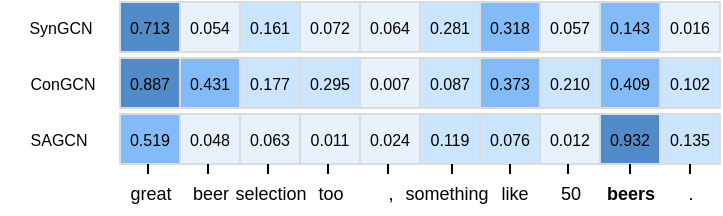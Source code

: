 <mxfile version="22.1.18" type="github">
  <diagram name="第 1 页" id="LBM0UnZCi8KfVHlJfuz2">
    <mxGraphModel dx="569" dy="379" grid="1" gridSize="10" guides="1" tooltips="1" connect="1" arrows="1" fold="1" page="1" pageScale="1" pageWidth="827" pageHeight="1169" math="0" shadow="0">
      <root>
        <mxCell id="0" />
        <mxCell id="1" parent="0" />
        <mxCell id="m9NgzSsKbRpxbCLd3ClR-2" value="&lt;font style=&quot;font-size: 8px;&quot;&gt;0.519&lt;/font&gt;" style="whiteSpace=wrap;html=1;strokeColor=#DBDBDB;fillColor=#82BBF8;fontSize=8;" vertex="1" parent="1">
          <mxGeometry x="140" y="340" width="30" height="25" as="geometry" />
        </mxCell>
        <mxCell id="m9NgzSsKbRpxbCLd3ClR-3" value="&lt;font style=&quot;font-size: 8px;&quot;&gt;0.048&lt;/font&gt;" style="whiteSpace=wrap;html=1;fillColor=#E7F2FD;strokeColor=#DBDBDB;fontSize=8;" vertex="1" parent="1">
          <mxGeometry x="170" y="340" width="30" height="25" as="geometry" />
        </mxCell>
        <mxCell id="m9NgzSsKbRpxbCLd3ClR-21" value="&lt;font style=&quot;font-size: 8px;&quot;&gt;0.063&lt;/font&gt;" style="whiteSpace=wrap;html=1;strokeColor=#DBDBDB;fillColor=#E7F2FD;fontSize=8;" vertex="1" parent="1">
          <mxGeometry x="200" y="340" width="30" height="25" as="geometry" />
        </mxCell>
        <mxCell id="m9NgzSsKbRpxbCLd3ClR-22" value="&lt;font style=&quot;font-size: 8px;&quot;&gt;0.011&lt;/font&gt;" style="whiteSpace=wrap;html=1;fillColor=#E7F2FD;strokeColor=#DBDBDB;fontSize=8;" vertex="1" parent="1">
          <mxGeometry x="230" y="340" width="30" height="25" as="geometry" />
        </mxCell>
        <mxCell id="m9NgzSsKbRpxbCLd3ClR-23" value="&lt;font style=&quot;font-size: 8px;&quot;&gt;0.024&lt;/font&gt;" style="whiteSpace=wrap;html=1;strokeColor=#DBDBDB;fillColor=#E7F2FD;fontSize=8;" vertex="1" parent="1">
          <mxGeometry x="260" y="340" width="30" height="25" as="geometry" />
        </mxCell>
        <mxCell id="m9NgzSsKbRpxbCLd3ClR-24" value="&lt;font style=&quot;font-size: 8px;&quot;&gt;0.119&lt;/font&gt;" style="whiteSpace=wrap;html=1;fillColor=#CCE5FF;strokeColor=#DBDBDB;fontSize=8;" vertex="1" parent="1">
          <mxGeometry x="290" y="340" width="30" height="25" as="geometry" />
        </mxCell>
        <mxCell id="m9NgzSsKbRpxbCLd3ClR-25" value="&lt;font style=&quot;font-size: 8px;&quot;&gt;0.076&lt;/font&gt;" style="whiteSpace=wrap;html=1;strokeColor=#DBDBDB;fillColor=#CCE5FF;fontSize=8;" vertex="1" parent="1">
          <mxGeometry x="320" y="340" width="30" height="25" as="geometry" />
        </mxCell>
        <mxCell id="m9NgzSsKbRpxbCLd3ClR-26" value="&lt;font style=&quot;font-size: 8px;&quot;&gt;0.012&lt;/font&gt;" style="whiteSpace=wrap;html=1;fillColor=#E7F2FD;strokeColor=#DBDBDB;fontSize=8;" vertex="1" parent="1">
          <mxGeometry x="350" y="340" width="30" height="25" as="geometry" />
        </mxCell>
        <mxCell id="m9NgzSsKbRpxbCLd3ClR-27" value="&lt;font style=&quot;font-size: 8px;&quot;&gt;0.932&lt;/font&gt;" style="whiteSpace=wrap;html=1;strokeColor=#DBDBDB;fillColor=#518CC9;fontSize=8;" vertex="1" parent="1">
          <mxGeometry x="380" y="340" width="30" height="25" as="geometry" />
        </mxCell>
        <mxCell id="m9NgzSsKbRpxbCLd3ClR-28" value="&lt;font style=&quot;font-size: 8px;&quot;&gt;0.135&lt;/font&gt;" style="whiteSpace=wrap;html=1;fillColor=#cce5ff;strokeColor=#DBDBDB;fontSize=8;" vertex="1" parent="1">
          <mxGeometry x="410" y="340" width="30" height="25" as="geometry" />
        </mxCell>
        <mxCell id="m9NgzSsKbRpxbCLd3ClR-35" value="&lt;font style=&quot;font-size: 9px;&quot;&gt;great&lt;/font&gt;" style="text;html=1;align=center;verticalAlign=middle;resizable=0;points=[];autosize=1;strokeColor=none;fillColor=none;fontSize=9;" vertex="1" parent="1">
          <mxGeometry x="135" y="370" width="40" height="20" as="geometry" />
        </mxCell>
        <mxCell id="m9NgzSsKbRpxbCLd3ClR-36" value="&lt;font style=&quot;font-size: 9px;&quot;&gt;beer&lt;/font&gt;" style="text;html=1;align=center;verticalAlign=middle;resizable=0;points=[];autosize=1;strokeColor=none;fillColor=none;fontSize=9;" vertex="1" parent="1">
          <mxGeometry x="165" y="370" width="40" height="20" as="geometry" />
        </mxCell>
        <mxCell id="m9NgzSsKbRpxbCLd3ClR-37" value="&lt;font style=&quot;font-size: 9px;&quot;&gt;selection&lt;/font&gt;" style="text;html=1;align=center;verticalAlign=middle;resizable=0;points=[];autosize=1;strokeColor=none;fillColor=none;fontSize=9;" vertex="1" parent="1">
          <mxGeometry x="185" y="370" width="60" height="20" as="geometry" />
        </mxCell>
        <mxCell id="m9NgzSsKbRpxbCLd3ClR-38" value="&lt;font style=&quot;font-size: 9px;&quot;&gt;too&lt;/font&gt;" style="text;html=1;align=center;verticalAlign=middle;resizable=0;points=[];autosize=1;strokeColor=none;fillColor=none;fontSize=9;" vertex="1" parent="1">
          <mxGeometry x="225" y="370" width="40" height="20" as="geometry" />
        </mxCell>
        <mxCell id="m9NgzSsKbRpxbCLd3ClR-39" value="&lt;font style=&quot;font-size: 9px;&quot;&gt;,&lt;/font&gt;" style="text;html=1;align=center;verticalAlign=middle;resizable=0;points=[];autosize=1;strokeColor=none;fillColor=none;fontSize=9;" vertex="1" parent="1">
          <mxGeometry x="260" y="370" width="30" height="20" as="geometry" />
        </mxCell>
        <mxCell id="m9NgzSsKbRpxbCLd3ClR-40" value="&lt;font style=&quot;font-size: 9px;&quot;&gt;something&lt;/font&gt;" style="text;html=1;align=center;verticalAlign=middle;resizable=0;points=[];autosize=1;strokeColor=none;fillColor=none;fontSize=9;" vertex="1" parent="1">
          <mxGeometry x="268" y="370" width="70" height="20" as="geometry" />
        </mxCell>
        <mxCell id="m9NgzSsKbRpxbCLd3ClR-41" value="&lt;span style=&quot;font-size: 9px;&quot;&gt;like&lt;/span&gt;" style="text;html=1;align=center;verticalAlign=middle;resizable=0;points=[];autosize=1;strokeColor=none;fillColor=none;fontSize=9;" vertex="1" parent="1">
          <mxGeometry x="317" y="370" width="40" height="20" as="geometry" />
        </mxCell>
        <mxCell id="m9NgzSsKbRpxbCLd3ClR-42" value="&lt;span style=&quot;font-size: 9px;&quot;&gt;50&lt;/span&gt;" style="text;html=1;align=center;verticalAlign=middle;resizable=0;points=[];autosize=1;strokeColor=none;fillColor=none;fontSize=9;" vertex="1" parent="1">
          <mxGeometry x="350" y="370" width="30" height="20" as="geometry" />
        </mxCell>
        <mxCell id="m9NgzSsKbRpxbCLd3ClR-43" value="&lt;span style=&quot;font-size: 9px;&quot;&gt;&lt;b&gt;beers&lt;/b&gt;&lt;/span&gt;" style="text;html=1;align=center;verticalAlign=middle;resizable=0;points=[];autosize=1;strokeColor=none;fillColor=none;fontSize=9;" vertex="1" parent="1">
          <mxGeometry x="370" y="370" width="50" height="20" as="geometry" />
        </mxCell>
        <mxCell id="m9NgzSsKbRpxbCLd3ClR-44" value="&lt;span style=&quot;font-size: 9px;&quot;&gt;.&lt;/span&gt;" style="text;html=1;align=center;verticalAlign=middle;resizable=0;points=[];autosize=1;strokeColor=none;fillColor=none;fontSize=9;" vertex="1" parent="1">
          <mxGeometry x="410" y="370" width="30" height="20" as="geometry" />
        </mxCell>
        <mxCell id="m9NgzSsKbRpxbCLd3ClR-50" value="" style="endArrow=none;html=1;rounded=0;" edge="1" parent="1">
          <mxGeometry width="50" height="50" relative="1" as="geometry">
            <mxPoint x="154" y="370" as="sourcePoint" />
            <mxPoint x="154" y="365" as="targetPoint" />
          </mxGeometry>
        </mxCell>
        <mxCell id="m9NgzSsKbRpxbCLd3ClR-51" value="" style="endArrow=none;html=1;rounded=0;" edge="1" parent="1">
          <mxGeometry width="50" height="50" relative="1" as="geometry">
            <mxPoint x="184" y="370" as="sourcePoint" />
            <mxPoint x="184" y="365" as="targetPoint" />
          </mxGeometry>
        </mxCell>
        <mxCell id="m9NgzSsKbRpxbCLd3ClR-52" value="" style="endArrow=none;html=1;rounded=0;" edge="1" parent="1">
          <mxGeometry width="50" height="50" relative="1" as="geometry">
            <mxPoint x="214" y="370" as="sourcePoint" />
            <mxPoint x="214" y="365" as="targetPoint" />
          </mxGeometry>
        </mxCell>
        <mxCell id="m9NgzSsKbRpxbCLd3ClR-53" value="" style="endArrow=none;html=1;rounded=0;" edge="1" parent="1">
          <mxGeometry width="50" height="50" relative="1" as="geometry">
            <mxPoint x="244" y="370" as="sourcePoint" />
            <mxPoint x="244" y="365" as="targetPoint" />
          </mxGeometry>
        </mxCell>
        <mxCell id="m9NgzSsKbRpxbCLd3ClR-54" value="" style="endArrow=none;html=1;rounded=0;" edge="1" parent="1">
          <mxGeometry width="50" height="50" relative="1" as="geometry">
            <mxPoint x="274" y="370" as="sourcePoint" />
            <mxPoint x="274" y="365" as="targetPoint" />
          </mxGeometry>
        </mxCell>
        <mxCell id="m9NgzSsKbRpxbCLd3ClR-55" value="" style="endArrow=none;html=1;rounded=0;" edge="1" parent="1">
          <mxGeometry width="50" height="50" relative="1" as="geometry">
            <mxPoint x="306" y="370" as="sourcePoint" />
            <mxPoint x="306" y="365" as="targetPoint" />
          </mxGeometry>
        </mxCell>
        <mxCell id="m9NgzSsKbRpxbCLd3ClR-56" value="" style="endArrow=none;html=1;rounded=0;" edge="1" parent="1">
          <mxGeometry width="50" height="50" relative="1" as="geometry">
            <mxPoint x="335" y="370" as="sourcePoint" />
            <mxPoint x="335" y="365" as="targetPoint" />
          </mxGeometry>
        </mxCell>
        <mxCell id="m9NgzSsKbRpxbCLd3ClR-57" value="" style="endArrow=none;html=1;rounded=0;" edge="1" parent="1">
          <mxGeometry width="50" height="50" relative="1" as="geometry">
            <mxPoint x="364" y="370" as="sourcePoint" />
            <mxPoint x="364" y="365" as="targetPoint" />
          </mxGeometry>
        </mxCell>
        <mxCell id="m9NgzSsKbRpxbCLd3ClR-58" value="" style="endArrow=none;html=1;rounded=0;" edge="1" parent="1">
          <mxGeometry width="50" height="50" relative="1" as="geometry">
            <mxPoint x="395" y="370" as="sourcePoint" />
            <mxPoint x="395" y="365" as="targetPoint" />
          </mxGeometry>
        </mxCell>
        <mxCell id="m9NgzSsKbRpxbCLd3ClR-59" value="" style="endArrow=none;html=1;rounded=0;" edge="1" parent="1">
          <mxGeometry width="50" height="50" relative="1" as="geometry">
            <mxPoint x="425" y="370" as="sourcePoint" />
            <mxPoint x="425" y="365" as="targetPoint" />
          </mxGeometry>
        </mxCell>
        <mxCell id="m9NgzSsKbRpxbCLd3ClR-64" value="&lt;font style=&quot;font-size: 8px;&quot;&gt;0.887&lt;/font&gt;" style="whiteSpace=wrap;html=1;strokeColor=#DBDBDB;fillColor=#518CC9;fontSize=8;" vertex="1" parent="1">
          <mxGeometry x="140" y="312" width="30" height="25" as="geometry" />
        </mxCell>
        <mxCell id="m9NgzSsKbRpxbCLd3ClR-65" value="&lt;font style=&quot;font-size: 8px;&quot;&gt;0.431&lt;/font&gt;" style="whiteSpace=wrap;html=1;fillColor=#82BBF8;strokeColor=#DBDBDB;fontSize=8;" vertex="1" parent="1">
          <mxGeometry x="170" y="312" width="30" height="25" as="geometry" />
        </mxCell>
        <mxCell id="m9NgzSsKbRpxbCLd3ClR-66" value="&lt;font style=&quot;font-size: 8px;&quot;&gt;0.177&lt;/font&gt;" style="whiteSpace=wrap;html=1;strokeColor=#DBDBDB;fillColor=#cce5ff;fontSize=8;" vertex="1" parent="1">
          <mxGeometry x="200" y="312" width="30" height="25" as="geometry" />
        </mxCell>
        <mxCell id="m9NgzSsKbRpxbCLd3ClR-67" value="&lt;font style=&quot;font-size: 8px;&quot;&gt;0.295&lt;/font&gt;" style="whiteSpace=wrap;html=1;fillColor=#cce5ff;strokeColor=#DBDBDB;fontSize=8;" vertex="1" parent="1">
          <mxGeometry x="230" y="312" width="30" height="25" as="geometry" />
        </mxCell>
        <mxCell id="m9NgzSsKbRpxbCLd3ClR-68" value="&lt;font style=&quot;font-size: 8px;&quot;&gt;0.007&lt;/font&gt;" style="whiteSpace=wrap;html=1;strokeColor=#DBDBDB;fillColor=#e7f2fd;fontSize=8;" vertex="1" parent="1">
          <mxGeometry x="260" y="312" width="30" height="25" as="geometry" />
        </mxCell>
        <mxCell id="m9NgzSsKbRpxbCLd3ClR-69" value="&lt;font style=&quot;font-size: 8px;&quot;&gt;0.087&lt;/font&gt;" style="whiteSpace=wrap;html=1;fillColor=#CCE5FF;strokeColor=#DBDBDB;fontSize=8;" vertex="1" parent="1">
          <mxGeometry x="290" y="312" width="30" height="25" as="geometry" />
        </mxCell>
        <mxCell id="m9NgzSsKbRpxbCLd3ClR-70" value="&lt;font style=&quot;font-size: 8px;&quot;&gt;0.373&lt;/font&gt;" style="whiteSpace=wrap;html=1;strokeColor=#DBDBDB;fillColor=#82bbf8;fontSize=8;" vertex="1" parent="1">
          <mxGeometry x="320" y="312" width="30" height="25" as="geometry" />
        </mxCell>
        <mxCell id="m9NgzSsKbRpxbCLd3ClR-71" value="&lt;font style=&quot;font-size: 8px;&quot;&gt;0.210&lt;/font&gt;" style="whiteSpace=wrap;html=1;fillColor=#cce5ff;strokeColor=#DBDBDB;fontSize=8;" vertex="1" parent="1">
          <mxGeometry x="350" y="312" width="30" height="25" as="geometry" />
        </mxCell>
        <mxCell id="m9NgzSsKbRpxbCLd3ClR-72" value="&lt;font style=&quot;font-size: 8px;&quot;&gt;0.409&lt;/font&gt;" style="whiteSpace=wrap;html=1;strokeColor=#DBDBDB;fillColor=#82BBF8;fontSize=8;" vertex="1" parent="1">
          <mxGeometry x="380" y="312" width="30" height="25" as="geometry" />
        </mxCell>
        <mxCell id="m9NgzSsKbRpxbCLd3ClR-73" value="&lt;font style=&quot;font-size: 8px;&quot;&gt;0.102&lt;/font&gt;" style="whiteSpace=wrap;html=1;fillColor=#cce5ff;strokeColor=#DBDBDB;fontSize=8;" vertex="1" parent="1">
          <mxGeometry x="410" y="312" width="30" height="25" as="geometry" />
        </mxCell>
        <mxCell id="m9NgzSsKbRpxbCLd3ClR-74" value="&lt;font style=&quot;font-size: 8px;&quot;&gt;0.713&lt;/font&gt;" style="whiteSpace=wrap;html=1;strokeColor=#DBDBDB;fillColor=#518CC9;fontSize=8;" vertex="1" parent="1">
          <mxGeometry x="140" y="284" width="30" height="25" as="geometry" />
        </mxCell>
        <mxCell id="m9NgzSsKbRpxbCLd3ClR-75" value="&lt;font style=&quot;font-size: 8px;&quot;&gt;0.054&lt;/font&gt;" style="whiteSpace=wrap;html=1;fillColor=#E7F2FD;strokeColor=#DBDBDB;fontSize=8;" vertex="1" parent="1">
          <mxGeometry x="170" y="284" width="30" height="25" as="geometry" />
        </mxCell>
        <mxCell id="m9NgzSsKbRpxbCLd3ClR-76" value="0.161" style="whiteSpace=wrap;html=1;strokeColor=#DBDBDB;fillColor=#CCE5FF;fontSize=8;" vertex="1" parent="1">
          <mxGeometry x="200" y="284" width="30" height="25" as="geometry" />
        </mxCell>
        <mxCell id="m9NgzSsKbRpxbCLd3ClR-77" value="&lt;font style=&quot;font-size: 8px;&quot;&gt;0.072&lt;/font&gt;" style="whiteSpace=wrap;html=1;fillColor=#E7F2FD;strokeColor=#DBDBDB;fontSize=8;" vertex="1" parent="1">
          <mxGeometry x="230" y="284" width="30" height="25" as="geometry" />
        </mxCell>
        <mxCell id="m9NgzSsKbRpxbCLd3ClR-78" value="&lt;font style=&quot;font-size: 8px;&quot;&gt;0.064&lt;/font&gt;" style="whiteSpace=wrap;html=1;strokeColor=#DBDBDB;fillColor=#E7F2FD;fontSize=8;" vertex="1" parent="1">
          <mxGeometry x="260" y="284" width="30" height="25" as="geometry" />
        </mxCell>
        <mxCell id="m9NgzSsKbRpxbCLd3ClR-79" value="0.281" style="whiteSpace=wrap;html=1;fillColor=#cce5ff;strokeColor=#DBDBDB;fontSize=8;" vertex="1" parent="1">
          <mxGeometry x="290" y="284" width="30" height="25" as="geometry" />
        </mxCell>
        <mxCell id="m9NgzSsKbRpxbCLd3ClR-80" value="&lt;font style=&quot;font-size: 8px;&quot;&gt;0.318&lt;/font&gt;" style="whiteSpace=wrap;html=1;strokeColor=#DBDBDB;fillColor=#82BBF8;fontSize=8;" vertex="1" parent="1">
          <mxGeometry x="320" y="284" width="30" height="25" as="geometry" />
        </mxCell>
        <mxCell id="m9NgzSsKbRpxbCLd3ClR-81" value="&lt;font style=&quot;font-size: 8px;&quot;&gt;0.057&lt;/font&gt;" style="whiteSpace=wrap;html=1;fillColor=#E7F2FD;strokeColor=#DBDBDB;fontSize=8;" vertex="1" parent="1">
          <mxGeometry x="350" y="284" width="30" height="25" as="geometry" />
        </mxCell>
        <mxCell id="m9NgzSsKbRpxbCLd3ClR-82" value="&lt;font style=&quot;font-size: 8px;&quot;&gt;0.143&lt;/font&gt;" style="whiteSpace=wrap;html=1;strokeColor=#DBDBDB;fillColor=#82BBF8;fontSize=8;" vertex="1" parent="1">
          <mxGeometry x="380" y="284" width="30" height="25" as="geometry" />
        </mxCell>
        <mxCell id="m9NgzSsKbRpxbCLd3ClR-83" value="&lt;font style=&quot;font-size: 8px;&quot;&gt;0.016&lt;/font&gt;" style="whiteSpace=wrap;html=1;fillColor=#E7F2FD;strokeColor=#DBDBDB;fontSize=8;" vertex="1" parent="1">
          <mxGeometry x="410" y="284" width="30" height="25" as="geometry" />
        </mxCell>
        <mxCell id="m9NgzSsKbRpxbCLd3ClR-84" value="SAGCN" style="text;html=1;align=center;verticalAlign=middle;resizable=0;points=[];autosize=1;strokeColor=none;fillColor=none;fontSize=8;" vertex="1" parent="1">
          <mxGeometry x="83.5" y="342.5" width="50" height="20" as="geometry" />
        </mxCell>
        <mxCell id="m9NgzSsKbRpxbCLd3ClR-85" value="SynGCN" style="text;html=1;align=center;verticalAlign=middle;resizable=0;points=[];autosize=1;strokeColor=none;fillColor=none;fontSize=8;" vertex="1" parent="1">
          <mxGeometry x="80" y="286.5" width="60" height="20" as="geometry" />
        </mxCell>
        <mxCell id="m9NgzSsKbRpxbCLd3ClR-86" value="ConGCN" style="text;html=1;align=center;verticalAlign=middle;resizable=0;points=[];autosize=1;strokeColor=none;fillColor=none;fontSize=8;" vertex="1" parent="1">
          <mxGeometry x="81" y="314.5" width="60" height="20" as="geometry" />
        </mxCell>
      </root>
    </mxGraphModel>
  </diagram>
</mxfile>
